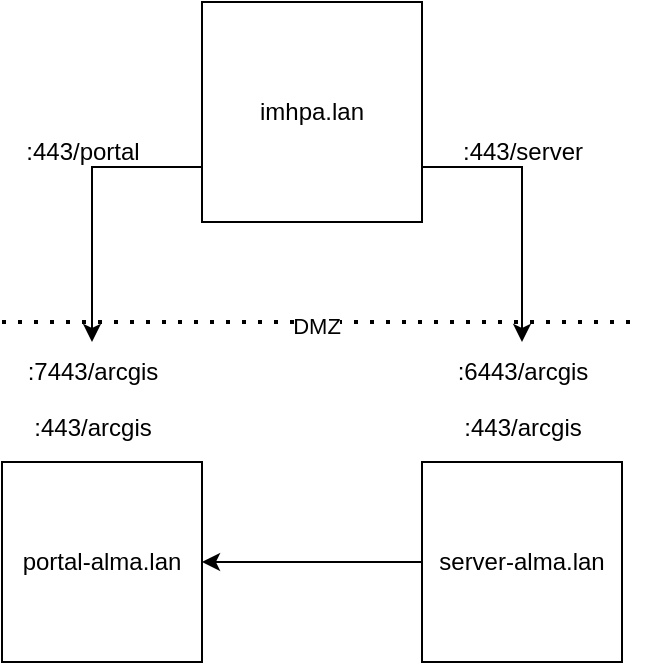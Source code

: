 <mxfile version="26.0.16">
  <diagram name="Page-1" id="ySgdtH5quH_D17T5HWRh">
    <mxGraphModel dx="683" dy="355" grid="1" gridSize="10" guides="1" tooltips="1" connect="1" arrows="1" fold="1" page="1" pageScale="1" pageWidth="850" pageHeight="1100" math="0" shadow="0">
      <root>
        <mxCell id="0" />
        <mxCell id="1" parent="0" />
        <mxCell id="jY4y-Oz1SoG92Mcd8qfM-1" value="portal-alma.lan" style="whiteSpace=wrap;html=1;aspect=fixed;" vertex="1" parent="1">
          <mxGeometry x="200" y="290" width="100" height="100" as="geometry" />
        </mxCell>
        <mxCell id="jY4y-Oz1SoG92Mcd8qfM-12" style="edgeStyle=orthogonalEdgeStyle;rounded=0;orthogonalLoop=1;jettySize=auto;html=1;exitX=0;exitY=0.5;exitDx=0;exitDy=0;entryX=1;entryY=0.5;entryDx=0;entryDy=0;" edge="1" parent="1" source="jY4y-Oz1SoG92Mcd8qfM-2" target="jY4y-Oz1SoG92Mcd8qfM-1">
          <mxGeometry relative="1" as="geometry" />
        </mxCell>
        <mxCell id="jY4y-Oz1SoG92Mcd8qfM-2" value="server-alma.lan" style="whiteSpace=wrap;html=1;aspect=fixed;" vertex="1" parent="1">
          <mxGeometry x="410" y="290" width="100" height="100" as="geometry" />
        </mxCell>
        <mxCell id="jY4y-Oz1SoG92Mcd8qfM-5" value=":7443/arcgis" style="text;html=1;align=center;verticalAlign=middle;resizable=0;points=[];autosize=1;strokeColor=none;fillColor=none;" vertex="1" parent="1">
          <mxGeometry x="200" y="230" width="90" height="30" as="geometry" />
        </mxCell>
        <mxCell id="jY4y-Oz1SoG92Mcd8qfM-6" value=":6443/arcgis" style="text;html=1;align=center;verticalAlign=middle;resizable=0;points=[];autosize=1;strokeColor=none;fillColor=none;" vertex="1" parent="1">
          <mxGeometry x="415" y="230" width="90" height="30" as="geometry" />
        </mxCell>
        <mxCell id="jY4y-Oz1SoG92Mcd8qfM-10" value=":443/arcgis" style="text;html=1;align=center;verticalAlign=middle;resizable=0;points=[];autosize=1;strokeColor=none;fillColor=none;" vertex="1" parent="1">
          <mxGeometry x="205" y="258" width="80" height="30" as="geometry" />
        </mxCell>
        <mxCell id="jY4y-Oz1SoG92Mcd8qfM-11" value=":443/arcgis" style="text;html=1;align=center;verticalAlign=middle;resizable=0;points=[];autosize=1;strokeColor=none;fillColor=none;" vertex="1" parent="1">
          <mxGeometry x="420" y="258" width="80" height="30" as="geometry" />
        </mxCell>
        <mxCell id="jY4y-Oz1SoG92Mcd8qfM-13" value="" style="endArrow=none;dashed=1;html=1;dashPattern=1 3;strokeWidth=2;rounded=0;" edge="1" parent="1">
          <mxGeometry width="50" height="50" relative="1" as="geometry">
            <mxPoint x="200" y="220" as="sourcePoint" />
            <mxPoint x="520" y="220" as="targetPoint" />
          </mxGeometry>
        </mxCell>
        <mxCell id="jY4y-Oz1SoG92Mcd8qfM-14" value="DMZ" style="edgeLabel;html=1;align=center;verticalAlign=middle;resizable=0;points=[];" vertex="1" connectable="0" parent="jY4y-Oz1SoG92Mcd8qfM-13">
          <mxGeometry x="-0.021" y="-2" relative="1" as="geometry">
            <mxPoint as="offset" />
          </mxGeometry>
        </mxCell>
        <mxCell id="jY4y-Oz1SoG92Mcd8qfM-21" style="edgeStyle=orthogonalEdgeStyle;rounded=0;orthogonalLoop=1;jettySize=auto;html=1;exitX=1;exitY=0.75;exitDx=0;exitDy=0;" edge="1" parent="1" source="jY4y-Oz1SoG92Mcd8qfM-15" target="jY4y-Oz1SoG92Mcd8qfM-6">
          <mxGeometry relative="1" as="geometry" />
        </mxCell>
        <mxCell id="jY4y-Oz1SoG92Mcd8qfM-22" style="edgeStyle=orthogonalEdgeStyle;rounded=0;orthogonalLoop=1;jettySize=auto;html=1;exitX=0;exitY=0.75;exitDx=0;exitDy=0;" edge="1" parent="1" source="jY4y-Oz1SoG92Mcd8qfM-15" target="jY4y-Oz1SoG92Mcd8qfM-5">
          <mxGeometry relative="1" as="geometry" />
        </mxCell>
        <mxCell id="jY4y-Oz1SoG92Mcd8qfM-15" value="imhpa.lan" style="whiteSpace=wrap;html=1;aspect=fixed;" vertex="1" parent="1">
          <mxGeometry x="300" y="60" width="110" height="110" as="geometry" />
        </mxCell>
        <mxCell id="jY4y-Oz1SoG92Mcd8qfM-18" value=":443/server" style="text;html=1;align=center;verticalAlign=middle;resizable=0;points=[];autosize=1;strokeColor=none;fillColor=none;" vertex="1" parent="1">
          <mxGeometry x="420" y="120" width="80" height="30" as="geometry" />
        </mxCell>
        <mxCell id="jY4y-Oz1SoG92Mcd8qfM-20" value=":443/portal" style="text;html=1;align=center;verticalAlign=middle;resizable=0;points=[];autosize=1;strokeColor=none;fillColor=none;" vertex="1" parent="1">
          <mxGeometry x="200" y="120" width="80" height="30" as="geometry" />
        </mxCell>
      </root>
    </mxGraphModel>
  </diagram>
</mxfile>
